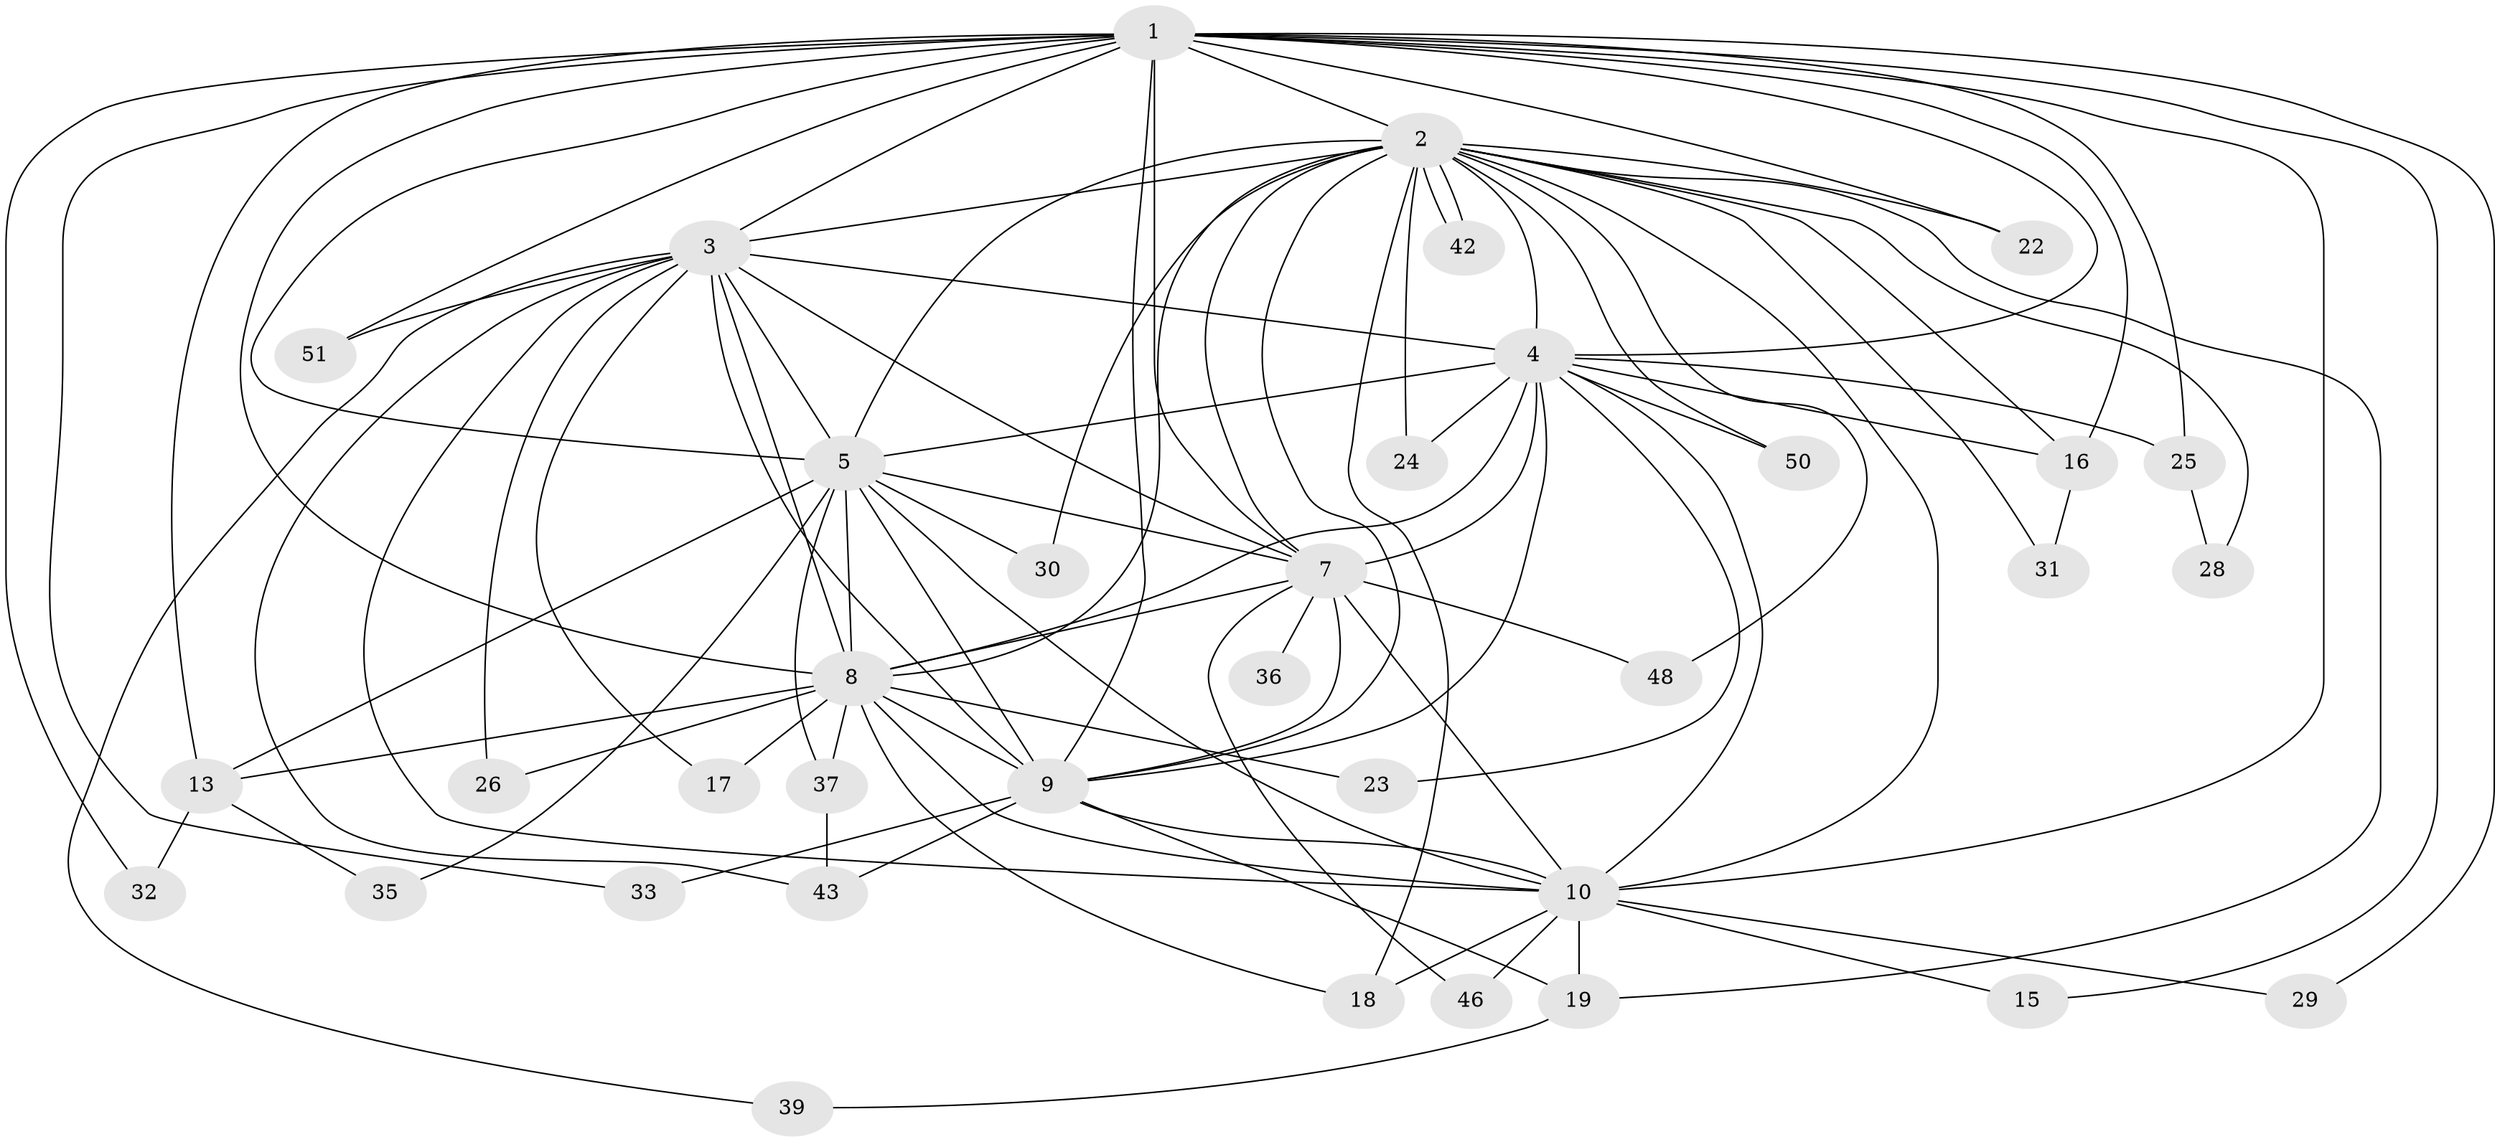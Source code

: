 // original degree distribution, {17: 0.019230769230769232, 21: 0.019230769230769232, 16: 0.057692307692307696, 14: 0.019230769230769232, 13: 0.038461538461538464, 12: 0.019230769230769232, 18: 0.019230769230769232, 2: 0.5961538461538461, 4: 0.1346153846153846, 3: 0.07692307692307693}
// Generated by graph-tools (version 1.1) at 2025/10/02/27/25 16:10:58]
// undirected, 36 vertices, 94 edges
graph export_dot {
graph [start="1"]
  node [color=gray90,style=filled];
  1 [super="+6"];
  2 [super="+27"];
  3 [super="+20"];
  4 [super="+40"];
  5 [super="+34"];
  7 [super="+12"];
  8 [super="+41"];
  9 [super="+11"];
  10 [super="+47"];
  13 [super="+14"];
  15;
  16 [super="+45"];
  17;
  18 [super="+52"];
  19 [super="+21"];
  22;
  23;
  24;
  25 [super="+44"];
  26;
  28;
  29;
  30;
  31;
  32;
  33;
  35;
  36;
  37 [super="+38"];
  39;
  42;
  43 [super="+49"];
  46;
  48;
  50;
  51;
  1 -- 2 [weight=3];
  1 -- 3 [weight=3];
  1 -- 4 [weight=2];
  1 -- 5 [weight=2];
  1 -- 7 [weight=2];
  1 -- 8 [weight=2];
  1 -- 9 [weight=2];
  1 -- 10 [weight=2];
  1 -- 13;
  1 -- 25 [weight=2];
  1 -- 29;
  1 -- 32;
  1 -- 33;
  1 -- 15;
  1 -- 51;
  1 -- 22;
  1 -- 16;
  2 -- 3;
  2 -- 4;
  2 -- 5;
  2 -- 7;
  2 -- 8;
  2 -- 9;
  2 -- 10;
  2 -- 16;
  2 -- 18;
  2 -- 19;
  2 -- 22;
  2 -- 24;
  2 -- 30;
  2 -- 31;
  2 -- 42;
  2 -- 42;
  2 -- 48;
  2 -- 50;
  2 -- 28;
  3 -- 4;
  3 -- 5;
  3 -- 7;
  3 -- 8;
  3 -- 9 [weight=2];
  3 -- 10;
  3 -- 17;
  3 -- 26;
  3 -- 39;
  3 -- 51;
  3 -- 43;
  4 -- 5;
  4 -- 7;
  4 -- 8;
  4 -- 9;
  4 -- 10;
  4 -- 16;
  4 -- 23;
  4 -- 24;
  4 -- 25;
  4 -- 50;
  5 -- 7;
  5 -- 8 [weight=2];
  5 -- 9;
  5 -- 10 [weight=2];
  5 -- 13;
  5 -- 30;
  5 -- 37 [weight=2];
  5 -- 35;
  7 -- 8;
  7 -- 9;
  7 -- 10 [weight=2];
  7 -- 36 [weight=2];
  7 -- 48;
  7 -- 46;
  8 -- 9;
  8 -- 10;
  8 -- 17;
  8 -- 18;
  8 -- 23;
  8 -- 26;
  8 -- 37;
  8 -- 13;
  9 -- 10;
  9 -- 19;
  9 -- 33;
  9 -- 43;
  10 -- 15;
  10 -- 29;
  10 -- 46;
  10 -- 19;
  10 -- 18;
  13 -- 35;
  13 -- 32;
  16 -- 31;
  19 -- 39;
  25 -- 28;
  37 -- 43;
}
